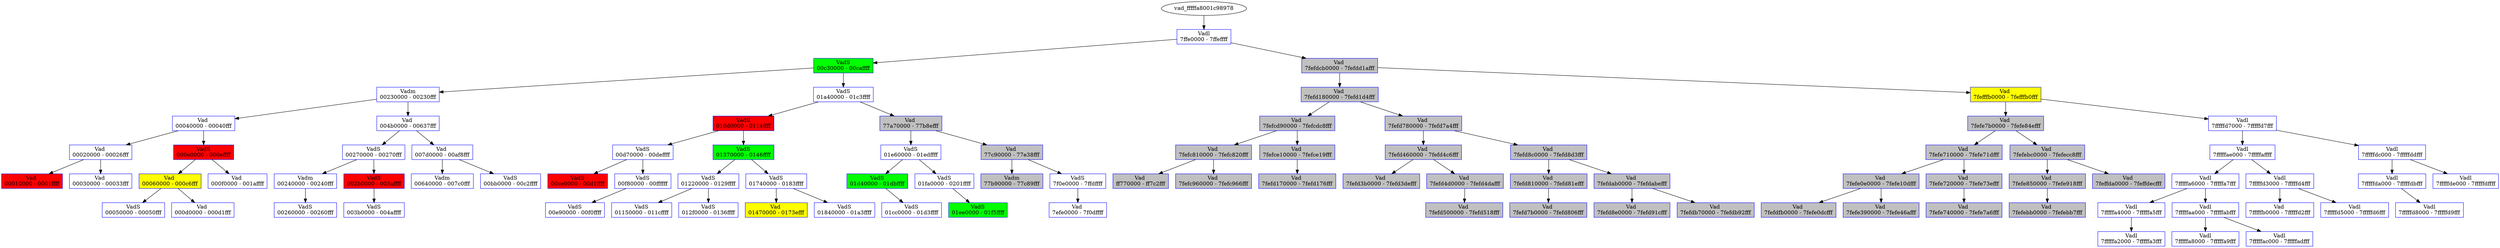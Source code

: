 /* Pid:    484 */
digraph processtree {
graph [rankdir = "TB"];
vad_fffffa8001c98978 -> vad_fffffa8001c983c0
vad_fffffa8001c983c0 [label = "{ Vadl\n7ffe0000 - 7ffeffff }"shape = "record" color = "blue" style = "filled" fillcolor = "white"];
vad_fffffa8001c983c0 -> vad_fffffa8000d7d5c0
vad_fffffa8000d7d5c0 [label = "{ VadS\n00c30000 - 00caffff }"shape = "record" color = "blue" style = "filled" fillcolor = "green"];
vad_fffffa8000d7d5c0 -> vad_fffffa8001caaee0
vad_fffffa8001caaee0 [label = "{ Vadm\n00230000 - 00230fff }"shape = "record" color = "blue" style = "filled" fillcolor = "white"];
vad_fffffa8001caaee0 -> vad_fffffa8001c9eec0
vad_fffffa8001c9eec0 [label = "{ Vad \n00040000 - 00040fff }"shape = "record" color = "blue" style = "filled" fillcolor = "white"];
vad_fffffa8001c9eec0 -> vad_fffffa8001caef80
vad_fffffa8001caef80 [label = "{ Vad \n00020000 - 00026fff }"shape = "record" color = "blue" style = "filled" fillcolor = "white"];
vad_fffffa8001caef80 -> vad_fffffa8001c9f610
vad_fffffa8001c9f610 [label = "{ Vad \n00010000 - 0001ffff }"shape = "record" color = "blue" style = "filled" fillcolor = "red"];
vad_fffffa8001caef80 -> vad_fffffa8001c98c30
vad_fffffa8001c98c30 [label = "{ Vad \n00030000 - 00033fff }"shape = "record" color = "blue" style = "filled" fillcolor = "white"];
vad_fffffa8001c9eec0 -> vad_fffffa8001ca60a0
vad_fffffa8001ca60a0 [label = "{ VadS\n000e0000 - 000effff }"shape = "record" color = "blue" style = "filled" fillcolor = "red"];
vad_fffffa8001ca60a0 -> vad_fffffa8001c9f250
vad_fffffa8001c9f250 [label = "{ Vad \n00060000 - 000c6fff }"shape = "record" color = "blue" style = "filled" fillcolor = "yellow"];
vad_fffffa8001c9f250 -> vad_fffffa8001c965d0
vad_fffffa8001c965d0 [label = "{ VadS\n00050000 - 00050fff }"shape = "record" color = "blue" style = "filled" fillcolor = "white"];
vad_fffffa8001c9f250 -> vad_fffffa8001caea60
vad_fffffa8001caea60 [label = "{ Vad \n000d0000 - 000d1fff }"shape = "record" color = "blue" style = "filled" fillcolor = "white"];
vad_fffffa8001ca60a0 -> vad_fffffa8001cac2d0
vad_fffffa8001cac2d0 [label = "{ Vad \n000f0000 - 001affff }"shape = "record" color = "blue" style = "filled" fillcolor = "white"];
vad_fffffa8001caaee0 -> vad_fffffa8001caaf80
vad_fffffa8001caaf80 [label = "{ Vad \n004b0000 - 00637fff }"shape = "record" color = "blue" style = "filled" fillcolor = "white"];
vad_fffffa8001caaf80 -> vad_fffffa800200cc60
vad_fffffa800200cc60 [label = "{ VadS\n00270000 - 00270fff }"shape = "record" color = "blue" style = "filled" fillcolor = "white"];
vad_fffffa800200cc60 -> vad_fffffa8001caca00
vad_fffffa8001caca00 [label = "{ Vadm\n00240000 - 00240fff }"shape = "record" color = "blue" style = "filled" fillcolor = "white"];
vad_fffffa8001caca00 -> vad_fffffa8002045e00
vad_fffffa8002045e00 [label = "{ VadS\n00260000 - 00260fff }"shape = "record" color = "blue" style = "filled" fillcolor = "white"];
vad_fffffa800200cc60 -> vad_fffffa8001c933d0
vad_fffffa8001c933d0 [label = "{ VadS\n002b0000 - 003affff }"shape = "record" color = "blue" style = "filled" fillcolor = "red"];
vad_fffffa8001c933d0 -> vad_fffffa8001ca8fc0
vad_fffffa8001ca8fc0 [label = "{ VadS\n003b0000 - 004affff }"shape = "record" color = "blue" style = "filled" fillcolor = "white"];
vad_fffffa8001caaf80 -> vad_fffffa8001ca9d10
vad_fffffa8001ca9d10 [label = "{ Vad \n007d0000 - 00af8fff }"shape = "record" color = "blue" style = "filled" fillcolor = "white"];
vad_fffffa8001ca9d10 -> vad_fffffa8001cac230
vad_fffffa8001cac230 [label = "{ Vadm\n00640000 - 007c0fff }"shape = "record" color = "blue" style = "filled" fillcolor = "white"];
vad_fffffa8001ca9d10 -> vad_fffffa80014dbcb0
vad_fffffa80014dbcb0 [label = "{ VadS\n00bb0000 - 00c2ffff }"shape = "record" color = "blue" style = "filled" fillcolor = "white"];
vad_fffffa8000d7d5c0 -> vad_fffffa8002019ac0
vad_fffffa8002019ac0 [label = "{ VadS\n01a40000 - 01c3ffff }"shape = "record" color = "blue" style = "filled" fillcolor = "white"];
vad_fffffa8002019ac0 -> vad_fffffa80014d8b10
vad_fffffa80014d8b10 [label = "{ VadS\n010d0000 - 0114ffff }"shape = "record" color = "blue" style = "filled" fillcolor = "red"];
vad_fffffa80014d8b10 -> vad_fffffa800140da20
vad_fffffa800140da20 [label = "{ VadS\n00d70000 - 00deffff }"shape = "record" color = "blue" style = "filled" fillcolor = "white"];
vad_fffffa800140da20 -> vad_fffffa8001ca90a0
vad_fffffa8001ca90a0 [label = "{ VadS\n00ce0000 - 00d1ffff }"shape = "record" color = "blue" style = "filled" fillcolor = "red"];
vad_fffffa800140da20 -> vad_fffffa8001d03850
vad_fffffa8001d03850 [label = "{ VadS\n00f80000 - 00ffffff }"shape = "record" color = "blue" style = "filled" fillcolor = "white"];
vad_fffffa8001d03850 -> vad_fffffa8001d731a0
vad_fffffa8001d731a0 [label = "{ VadS\n00e90000 - 00f0ffff }"shape = "record" color = "blue" style = "filled" fillcolor = "white"];
vad_fffffa80014d8b10 -> vad_fffffa8001f5a650
vad_fffffa8001f5a650 [label = "{ VadS\n01370000 - 0146ffff }"shape = "record" color = "blue" style = "filled" fillcolor = "green"];
vad_fffffa8001f5a650 -> vad_fffffa8001e26380
vad_fffffa8001e26380 [label = "{ VadS\n01220000 - 0129ffff }"shape = "record" color = "blue" style = "filled" fillcolor = "white"];
vad_fffffa8001e26380 -> vad_fffffa8001ce3d30
vad_fffffa8001ce3d30 [label = "{ VadS\n01150000 - 011cffff }"shape = "record" color = "blue" style = "filled" fillcolor = "white"];
vad_fffffa8001e26380 -> vad_fffffa8000e6c3d0
vad_fffffa8000e6c3d0 [label = "{ VadS\n012f0000 - 0136ffff }"shape = "record" color = "blue" style = "filled" fillcolor = "white"];
vad_fffffa8001f5a650 -> vad_fffffa8002054c20
vad_fffffa8002054c20 [label = "{ VadS\n01740000 - 0183ffff }"shape = "record" color = "blue" style = "filled" fillcolor = "white"];
vad_fffffa8002054c20 -> vad_fffffa80013c17a0
vad_fffffa80013c17a0 [label = "{ Vad \n01470000 - 0173efff }"shape = "record" color = "blue" style = "filled" fillcolor = "yellow"];
vad_fffffa8002054c20 -> vad_fffffa800203f110
vad_fffffa800203f110 [label = "{ VadS\n01840000 - 01a3ffff }"shape = "record" color = "blue" style = "filled" fillcolor = "white"];
vad_fffffa8002019ac0 -> vad_fffffa8001c9fa10
vad_fffffa8001c9fa10 [label = "{ Vad \n77a70000 - 77b8efff }"shape = "record" color = "blue" style = "filled" fillcolor = "gray"];
vad_fffffa8001c9fa10 -> vad_fffffa80021839b0
vad_fffffa80021839b0 [label = "{ VadS\n01e60000 - 01edffff }"shape = "record" color = "blue" style = "filled" fillcolor = "white"];
vad_fffffa80021839b0 -> vad_fffffa800225a4d0
vad_fffffa800225a4d0 [label = "{ VadS\n01d40000 - 01dbffff }"shape = "record" color = "blue" style = "filled" fillcolor = "green"];
vad_fffffa800225a4d0 -> vad_fffffa8001ff0160
vad_fffffa8001ff0160 [label = "{ VadS\n01cc0000 - 01d3ffff }"shape = "record" color = "blue" style = "filled" fillcolor = "white"];
vad_fffffa80021839b0 -> vad_fffffa8001ba6c10
vad_fffffa8001ba6c10 [label = "{ VadS\n01fa0000 - 0201ffff }"shape = "record" color = "blue" style = "filled" fillcolor = "white"];
vad_fffffa8001ba6c10 -> vad_fffffa8001ba6d00
vad_fffffa8001ba6d00 [label = "{ VadS\n01ee0000 - 01f5ffff }"shape = "record" color = "blue" style = "filled" fillcolor = "green"];
vad_fffffa8001c9fa10 -> vad_fffffa8001c982a0
vad_fffffa8001c982a0 [label = "{ Vad \n77c90000 - 77e38fff }"shape = "record" color = "blue" style = "filled" fillcolor = "gray"];
vad_fffffa8001c982a0 -> vad_fffffa8001cacaa0
vad_fffffa8001cacaa0 [label = "{ Vadm\n77b90000 - 77c89fff }"shape = "record" color = "blue" style = "filled" fillcolor = "gray"];
vad_fffffa8001c982a0 -> vad_fffffa8001c63630
vad_fffffa8001c63630 [label = "{ VadS\n7f0e0000 - 7ffdffff }"shape = "record" color = "blue" style = "filled" fillcolor = "white"];
vad_fffffa8001c63630 -> vad_fffffa8001c9f2e0
vad_fffffa8001c9f2e0 [label = "{ Vad \n7efe0000 - 7f0dffff }"shape = "record" color = "blue" style = "filled" fillcolor = "white"];
vad_fffffa8001c983c0 -> vad_fffffa8001c9f980
vad_fffffa8001c9f980 [label = "{ Vad \n7fefdcb0000 - 7fefdd1afff }"shape = "record" color = "blue" style = "filled" fillcolor = "gray"];
vad_fffffa8001c9f980 -> vad_fffffa800200e360
vad_fffffa800200e360 [label = "{ Vad \n7fefd180000 - 7fefd1d4fff }"shape = "record" color = "blue" style = "filled" fillcolor = "gray"];
vad_fffffa800200e360 -> vad_fffffa80014cfc60
vad_fffffa80014cfc60 [label = "{ Vad \n7fefcd90000 - 7fefcdc8fff }"shape = "record" color = "blue" style = "filled" fillcolor = "gray"];
vad_fffffa80014cfc60 -> vad_fffffa8001ec6160
vad_fffffa8001ec6160 [label = "{ Vad \n7fefc810000 - 7fefc820fff }"shape = "record" color = "blue" style = "filled" fillcolor = "gray"];
vad_fffffa8001ec6160 -> vad_fffffa8001c98330
vad_fffffa8001c98330 [label = "{ Vad \nff770000 - ff7c2fff }"shape = "record" color = "blue" style = "filled" fillcolor = "gray"];
vad_fffffa8001ec6160 -> vad_fffffa8002025b90
vad_fffffa8002025b90 [label = "{ Vad \n7fefc960000 - 7fefc966fff }"shape = "record" color = "blue" style = "filled" fillcolor = "gray"];
vad_fffffa80014cfc60 -> vad_fffffa8000d7d070
vad_fffffa8000d7d070 [label = "{ Vad \n7fefce10000 - 7fefce19fff }"shape = "record" color = "blue" style = "filled" fillcolor = "gray"];
vad_fffffa8000d7d070 -> vad_fffffa80014dbd00
vad_fffffa80014dbd00 [label = "{ Vad \n7fefd170000 - 7fefd176fff }"shape = "record" color = "blue" style = "filled" fillcolor = "gray"];
vad_fffffa800200e360 -> vad_fffffa8001ca3150
vad_fffffa8001ca3150 [label = "{ Vad \n7fefd780000 - 7fefd7a4fff }"shape = "record" color = "blue" style = "filled" fillcolor = "gray"];
vad_fffffa8001ca3150 -> vad_fffffa8001cac7e0
vad_fffffa8001cac7e0 [label = "{ Vad \n7fefd460000 - 7fefd4c6fff }"shape = "record" color = "blue" style = "filled" fillcolor = "gray"];
vad_fffffa8001cac7e0 -> vad_fffffa800159a010
vad_fffffa800159a010 [label = "{ Vad \n7fefd3b0000 - 7fefd3defff }"shape = "record" color = "blue" style = "filled" fillcolor = "gray"];
vad_fffffa8001cac7e0 -> vad_fffffa8001cab8f0
vad_fffffa8001cab8f0 [label = "{ Vad \n7fefd4d0000 - 7fefd4dafff }"shape = "record" color = "blue" style = "filled" fillcolor = "gray"];
vad_fffffa8001cab8f0 -> vad_fffffa8001ca8900
vad_fffffa8001ca8900 [label = "{ Vad \n7fefd500000 - 7fefd518fff }"shape = "record" color = "blue" style = "filled" fillcolor = "gray"];
vad_fffffa8001ca3150 -> vad_fffffa8001ce0930
vad_fffffa8001ce0930 [label = "{ Vad \n7fefd8c0000 - 7fefd8d3fff }"shape = "record" color = "blue" style = "filled" fillcolor = "gray"];
vad_fffffa8001ce0930 -> vad_fffffa8001ca7770
vad_fffffa8001ca7770 [label = "{ Vad \n7fefd810000 - 7fefd81efff }"shape = "record" color = "blue" style = "filled" fillcolor = "gray"];
vad_fffffa8001ca7770 -> vad_fffffa8001cf6520
vad_fffffa8001cf6520 [label = "{ Vad \n7fefd7b0000 - 7fefd806fff }"shape = "record" color = "blue" style = "filled" fillcolor = "gray"];
vad_fffffa8001ce0930 -> vad_fffffa8001ca6e30
vad_fffffa8001ca6e30 [label = "{ Vad \n7fefdab0000 - 7fefdabefff }"shape = "record" color = "blue" style = "filled" fillcolor = "gray"];
vad_fffffa8001ca6e30 -> vad_fffffa8001ec7b90
vad_fffffa8001ec7b90 [label = "{ Vad \n7fefd8e0000 - 7fefd91cfff }"shape = "record" color = "blue" style = "filled" fillcolor = "gray"];
vad_fffffa8001ca6e30 -> vad_fffffa8001cacdb0
vad_fffffa8001cacdb0 [label = "{ Vad \n7fefdb70000 - 7fefdb92fff }"shape = "record" color = "blue" style = "filled" fillcolor = "gray"];
vad_fffffa8001c9f980 -> vad_fffffa8001c61f30
vad_fffffa8001c61f30 [label = "{ Vad \n7fefffb0000 - 7fefffb0fff }"shape = "record" color = "blue" style = "filled" fillcolor = "yellow"];
vad_fffffa8001c61f30 -> vad_fffffa8001ca0a60
vad_fffffa8001ca0a60 [label = "{ Vad \n7fefe7b0000 - 7fefe84efff }"shape = "record" color = "blue" style = "filled" fillcolor = "gray"];
vad_fffffa8001ca0a60 -> vad_fffffa8001caa960
vad_fffffa8001caa960 [label = "{ Vad \n7fefe710000 - 7fefe71dfff }"shape = "record" color = "blue" style = "filled" fillcolor = "gray"];
vad_fffffa8001caa960 -> vad_fffffa8001cac4b0
vad_fffffa8001cac4b0 [label = "{ Vad \n7fefe0e0000 - 7fefe10dfff }"shape = "record" color = "blue" style = "filled" fillcolor = "gray"];
vad_fffffa8001cac4b0 -> vad_fffffa8001c9e260
vad_fffffa8001c9e260 [label = "{ Vad \n7fefdfb0000 - 7fefe0dcfff }"shape = "record" color = "blue" style = "filled" fillcolor = "gray"];
vad_fffffa8001cac4b0 -> vad_fffffa8001cea2a0
vad_fffffa8001cea2a0 [label = "{ Vad \n7fefe390000 - 7fefe46afff }"shape = "record" color = "blue" style = "filled" fillcolor = "gray"];
vad_fffffa8001caa960 -> vad_fffffa8001ca6c50
vad_fffffa8001ca6c50 [label = "{ Vad \n7fefe720000 - 7fefe73efff }"shape = "record" color = "blue" style = "filled" fillcolor = "gray"];
vad_fffffa8001ca6c50 -> vad_fffffa8001caa9f0
vad_fffffa8001caa9f0 [label = "{ Vad \n7fefe740000 - 7fefe7a6fff }"shape = "record" color = "blue" style = "filled" fillcolor = "gray"];
vad_fffffa8001ca0a60 -> vad_fffffa8001cac420
vad_fffffa8001cac420 [label = "{ Vad \n7fefebc0000 - 7fefecc8fff }"shape = "record" color = "blue" style = "filled" fillcolor = "gray"];
vad_fffffa8001cac420 -> vad_fffffa8001caa8d0
vad_fffffa8001caa8d0 [label = "{ Vad \n7fefe850000 - 7fefe918fff }"shape = "record" color = "blue" style = "filled" fillcolor = "gray"];
vad_fffffa8001caa8d0 -> vad_fffffa800200ccb0
vad_fffffa800200ccb0 [label = "{ Vad \n7fefebb0000 - 7fefebb7fff }"shape = "record" color = "blue" style = "filled" fillcolor = "gray"];
vad_fffffa8001cac420 -> vad_fffffa800200cd40
vad_fffffa800200cd40 [label = "{ Vad \n7feffda0000 - 7feffdecfff }"shape = "record" color = "blue" style = "filled" fillcolor = "gray"];
vad_fffffa8001c61f30 -> vad_fffffa8001c98170
vad_fffffa8001c98170 [label = "{ Vadl\n7fffffd7000 - 7fffffd7fff }"shape = "record" color = "blue" style = "filled" fillcolor = "white"];
vad_fffffa8001c98170 -> vad_fffffa8001ceb8d0
vad_fffffa8001ceb8d0 [label = "{ Vadl\n7fffffae000 - 7fffffaffff }"shape = "record" color = "blue" style = "filled" fillcolor = "white"];
vad_fffffa8001ceb8d0 -> vad_fffffa8000e87390
vad_fffffa8000e87390 [label = "{ Vadl\n7fffffa6000 - 7fffffa7fff }"shape = "record" color = "blue" style = "filled" fillcolor = "white"];
vad_fffffa8000e87390 -> vad_fffffa8000e87430
vad_fffffa8000e87430 [label = "{ Vadl\n7fffffa4000 - 7fffffa5fff }"shape = "record" color = "blue" style = "filled" fillcolor = "white"];
vad_fffffa8000e87430 -> vad_fffffa8000e872f0
vad_fffffa8000e872f0 [label = "{ Vadl\n7fffffa2000 - 7fffffa3fff }"shape = "record" color = "blue" style = "filled" fillcolor = "white"];
vad_fffffa8000e87390 -> vad_fffffa8001d25210
vad_fffffa8001d25210 [label = "{ Vadl\n7fffffaa000 - 7fffffabfff }"shape = "record" color = "blue" style = "filled" fillcolor = "white"];
vad_fffffa8001d25210 -> vad_fffffa8000e874d0
vad_fffffa8000e874d0 [label = "{ Vadl\n7fffffa8000 - 7fffffa9fff }"shape = "record" color = "blue" style = "filled" fillcolor = "white"];
vad_fffffa8001d25210 -> vad_fffffa8000e88250
vad_fffffa8000e88250 [label = "{ Vadl\n7fffffac000 - 7fffffadfff }"shape = "record" color = "blue" style = "filled" fillcolor = "white"];
vad_fffffa8001ceb8d0 -> vad_fffffa8002217ae0
vad_fffffa8002217ae0 [label = "{ Vadl\n7fffffd3000 - 7fffffd4fff }"shape = "record" color = "blue" style = "filled" fillcolor = "white"];
vad_fffffa8002217ae0 -> vad_fffffa8001c98210
vad_fffffa8001c98210 [label = "{ Vad \n7fffffb0000 - 7fffffd2fff }"shape = "record" color = "blue" style = "filled" fillcolor = "white"];
vad_fffffa8002217ae0 -> vad_fffffa8002002a20
vad_fffffa8002002a20 [label = "{ Vadl\n7fffffd5000 - 7fffffd6fff }"shape = "record" color = "blue" style = "filled" fillcolor = "white"];
vad_fffffa8001c98170 -> vad_fffffa8000d7d520
vad_fffffa8000d7d520 [label = "{ Vadl\n7fffffdc000 - 7fffffddfff }"shape = "record" color = "blue" style = "filled" fillcolor = "white"];
vad_fffffa8000d7d520 -> vad_fffffa8001ec2cd0
vad_fffffa8001ec2cd0 [label = "{ Vadl\n7fffffda000 - 7fffffdbfff }"shape = "record" color = "blue" style = "filled" fillcolor = "white"];
vad_fffffa8001ec2cd0 -> vad_fffffa8001cc3d70
vad_fffffa8001cc3d70 [label = "{ Vadl\n7fffffd8000 - 7fffffd9fff }"shape = "record" color = "blue" style = "filled" fillcolor = "white"];
vad_fffffa8000d7d520 -> vad_fffffa8001f2c4d0
vad_fffffa8001f2c4d0 [label = "{ Vadl\n7fffffde000 - 7fffffdffff }"shape = "record" color = "blue" style = "filled" fillcolor = "white"];
}
